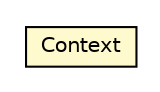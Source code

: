 #!/usr/local/bin/dot
#
# Class diagram 
# Generated by UMLGraph version R5_6-24-gf6e263 (http://www.umlgraph.org/)
#

digraph G {
	edge [fontname="Helvetica",fontsize=10,labelfontname="Helvetica",labelfontsize=10];
	node [fontname="Helvetica",fontsize=10,shape=plaintext];
	nodesep=0.25;
	ranksep=0.5;
	// org.universAAL.ri.rest.manager.resources.Context
	c3025881 [label=<<table title="org.universAAL.ri.rest.manager.resources.Context" border="0" cellborder="1" cellspacing="0" cellpadding="2" port="p" bgcolor="lemonChiffon" href="./Context.html">
		<tr><td><table border="0" cellspacing="0" cellpadding="1">
<tr><td align="center" balign="center"> Context </td></tr>
		</table></td></tr>
		</table>>, URL="./Context.html", fontname="Helvetica", fontcolor="black", fontsize=10.0];
}


